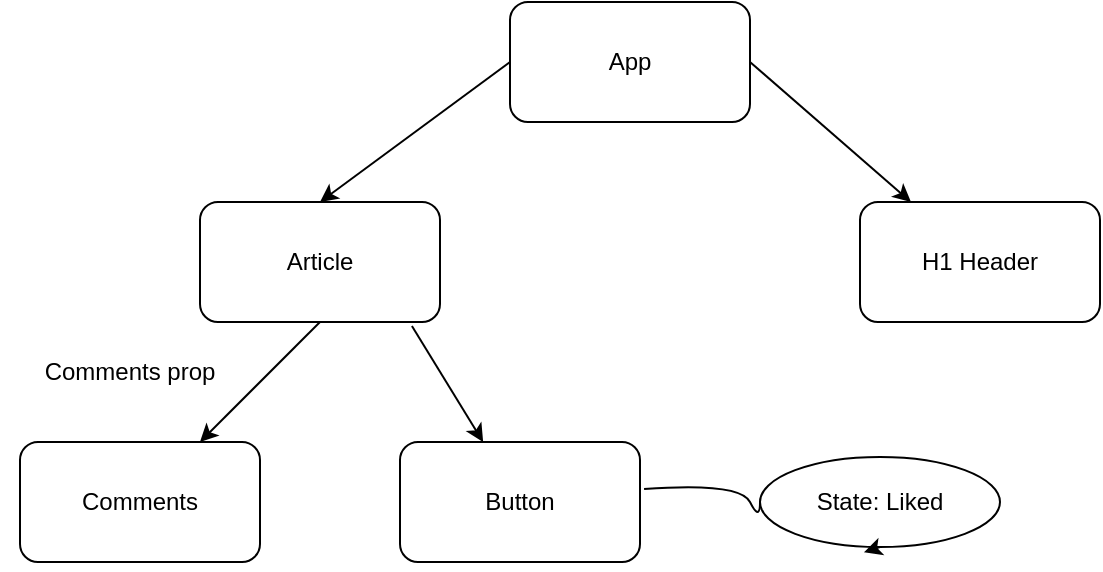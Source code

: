 <mxfile>
    <diagram id="foRZy-6_ztkIvIPPAnBm" name="Page-1">
        <mxGraphModel dx="913" dy="579" grid="1" gridSize="10" guides="1" tooltips="1" connect="1" arrows="1" fold="1" page="1" pageScale="1" pageWidth="850" pageHeight="1100" math="0" shadow="0">
            <root>
                <mxCell id="0"/>
                <mxCell id="1" parent="0"/>
                <mxCell id="4" style="edgeStyle=none;html=1;exitX=1;exitY=0.5;exitDx=0;exitDy=0;" parent="1" source="3" target="5" edge="1">
                    <mxGeometry relative="1" as="geometry">
                        <mxPoint x="425" y="230" as="targetPoint"/>
                    </mxGeometry>
                </mxCell>
                <mxCell id="6" style="edgeStyle=none;html=1;exitX=0;exitY=0.5;exitDx=0;exitDy=0;entryX=0.5;entryY=0;entryDx=0;entryDy=0;" parent="1" source="3" target="9" edge="1">
                    <mxGeometry relative="1" as="geometry">
                        <mxPoint x="190" y="230" as="targetPoint"/>
                        <Array as="points"/>
                    </mxGeometry>
                </mxCell>
                <mxCell id="3" value="App" style="rounded=1;whiteSpace=wrap;html=1;" parent="1" vertex="1">
                    <mxGeometry x="365" y="120" width="120" height="60" as="geometry"/>
                </mxCell>
                <mxCell id="5" value="H1 Header" style="rounded=1;whiteSpace=wrap;html=1;" parent="1" vertex="1">
                    <mxGeometry x="540" y="220" width="120" height="60" as="geometry"/>
                </mxCell>
                <mxCell id="9" value="Article" style="rounded=1;whiteSpace=wrap;html=1;" parent="1" vertex="1">
                    <mxGeometry x="210" y="220" width="120" height="60" as="geometry"/>
                </mxCell>
                <mxCell id="14" value="" style="endArrow=classic;html=1;curved=1;exitX=0.5;exitY=1;exitDx=0;exitDy=0;" parent="1" source="9" target="15" edge="1">
                    <mxGeometry width="50" height="50" relative="1" as="geometry">
                        <mxPoint x="480" y="330" as="sourcePoint"/>
                        <mxPoint x="270" y="340" as="targetPoint"/>
                    </mxGeometry>
                </mxCell>
                <mxCell id="15" value="Comments" style="rounded=1;whiteSpace=wrap;html=1;" parent="1" vertex="1">
                    <mxGeometry x="120" y="340" width="120" height="60" as="geometry"/>
                </mxCell>
                <mxCell id="16" value="" style="endArrow=classic;html=1;curved=1;exitX=0.883;exitY=1.033;exitDx=0;exitDy=0;exitPerimeter=0;" parent="1" source="9" target="17" edge="1">
                    <mxGeometry width="50" height="50" relative="1" as="geometry">
                        <mxPoint x="480" y="330" as="sourcePoint"/>
                        <mxPoint x="360" y="340" as="targetPoint"/>
                    </mxGeometry>
                </mxCell>
                <mxCell id="17" value="Button" style="rounded=1;whiteSpace=wrap;html=1;" parent="1" vertex="1">
                    <mxGeometry x="310" y="340" width="120" height="60" as="geometry"/>
                </mxCell>
                <mxCell id="19" value="State: Liked" style="ellipse;whiteSpace=wrap;html=1;" parent="1" vertex="1">
                    <mxGeometry x="490" y="347.5" width="120" height="45" as="geometry"/>
                </mxCell>
                <mxCell id="22" value="" style="endArrow=none;html=1;curved=1;exitX=1.017;exitY=0.392;exitDx=0;exitDy=0;entryX=0;entryY=0.5;entryDx=0;entryDy=0;exitPerimeter=0;" parent="1" source="17" target="19" edge="1">
                    <mxGeometry width="50" height="50" relative="1" as="geometry">
                        <mxPoint x="150" y="247.5" as="sourcePoint"/>
                        <mxPoint x="220" y="260" as="targetPoint"/>
                        <Array as="points">
                            <mxPoint x="480" y="360"/>
                            <mxPoint x="490" y="380"/>
                        </Array>
                    </mxGeometry>
                </mxCell>
                <mxCell id="24" value="Comments prop" style="text;html=1;strokeColor=none;fillColor=none;align=center;verticalAlign=middle;whiteSpace=wrap;rounded=0;" vertex="1" parent="1">
                    <mxGeometry x="110" y="290" width="130" height="30" as="geometry"/>
                </mxCell>
                <mxCell id="25" style="edgeStyle=none;html=1;exitX=0.5;exitY=1;exitDx=0;exitDy=0;entryX=0.433;entryY=1.059;entryDx=0;entryDy=0;entryPerimeter=0;" edge="1" parent="1" source="19" target="19">
                    <mxGeometry relative="1" as="geometry"/>
                </mxCell>
            </root>
        </mxGraphModel>
    </diagram>
</mxfile>